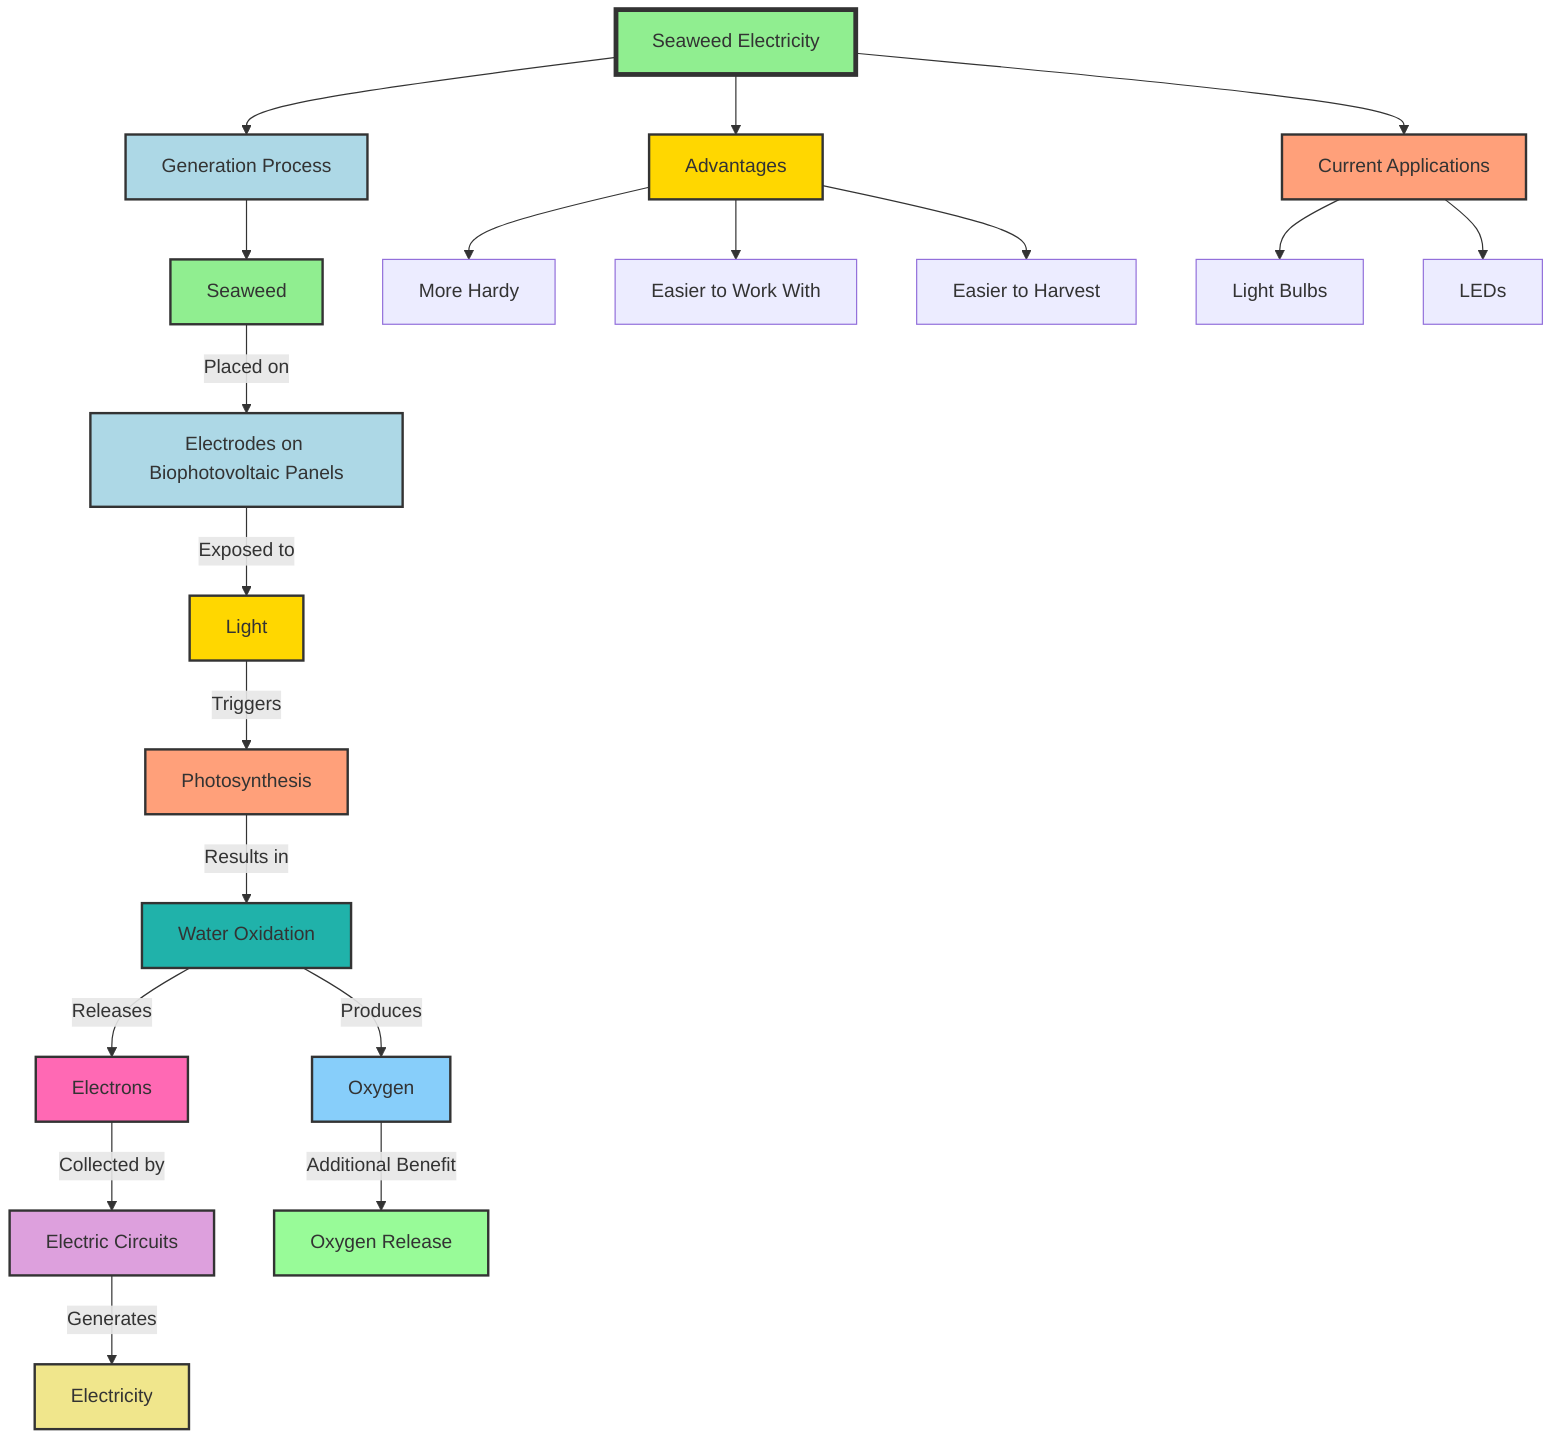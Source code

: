 flowchart TD
    SE[Seaweed Electricity]
    SE --> Process[Generation Process]
    SE --> Adv[Advantages]
    SE --> App[Current Applications]
    
    Process --> A[Seaweed]
    A -->|Placed on| B[Electrodes on Biophotovoltaic Panels]
    B -->|Exposed to| C[Light]
    C -->|Triggers| D[Photosynthesis]
    D -->|Results in| E[Water Oxidation]
    E -->|Releases| F[Electrons]
    E -->|Produces| G[Oxygen]
    F -->|Collected by| H[Electric Circuits]
    H -->|Generates| I[Electricity]
    G -->|Additional Benefit| J[Oxygen Release]
    
    Adv --> K[More Hardy]
    Adv --> L[Easier to Work With]
    Adv --> M[Easier to Harvest]
    
    App --> N[Light Bulbs]
    App --> O[LEDs]
    
    style SE fill:#90EE90,stroke:#333,stroke-width:4px
    style Process fill:#ADD8E6,stroke:#333,stroke-width:2px
    style Adv fill:#FFD700,stroke:#333,stroke-width:2px
    style App fill:#FFA07A,stroke:#333,stroke-width:2px
    style A fill:#90EE90,stroke:#333,stroke-width:2px
    style B fill:#ADD8E6,stroke:#333,stroke-width:2px
    style C fill:#FFD700,stroke:#333,stroke-width:2px
    style D fill:#FFA07A,stroke:#333,stroke-width:2px
    style E fill:#20B2AA,stroke:#333,stroke-width:2px
    style F fill:#FF69B4,stroke:#333,stroke-width:2px
    style G fill:#87CEFA,stroke:#333,stroke-width:2px
    style H fill:#DDA0DD,stroke:#333,stroke-width:2px
    style I fill:#F0E68C,stroke:#333,stroke-width:2px
    style J fill:#98FB98,stroke:#333,stroke-width:2px